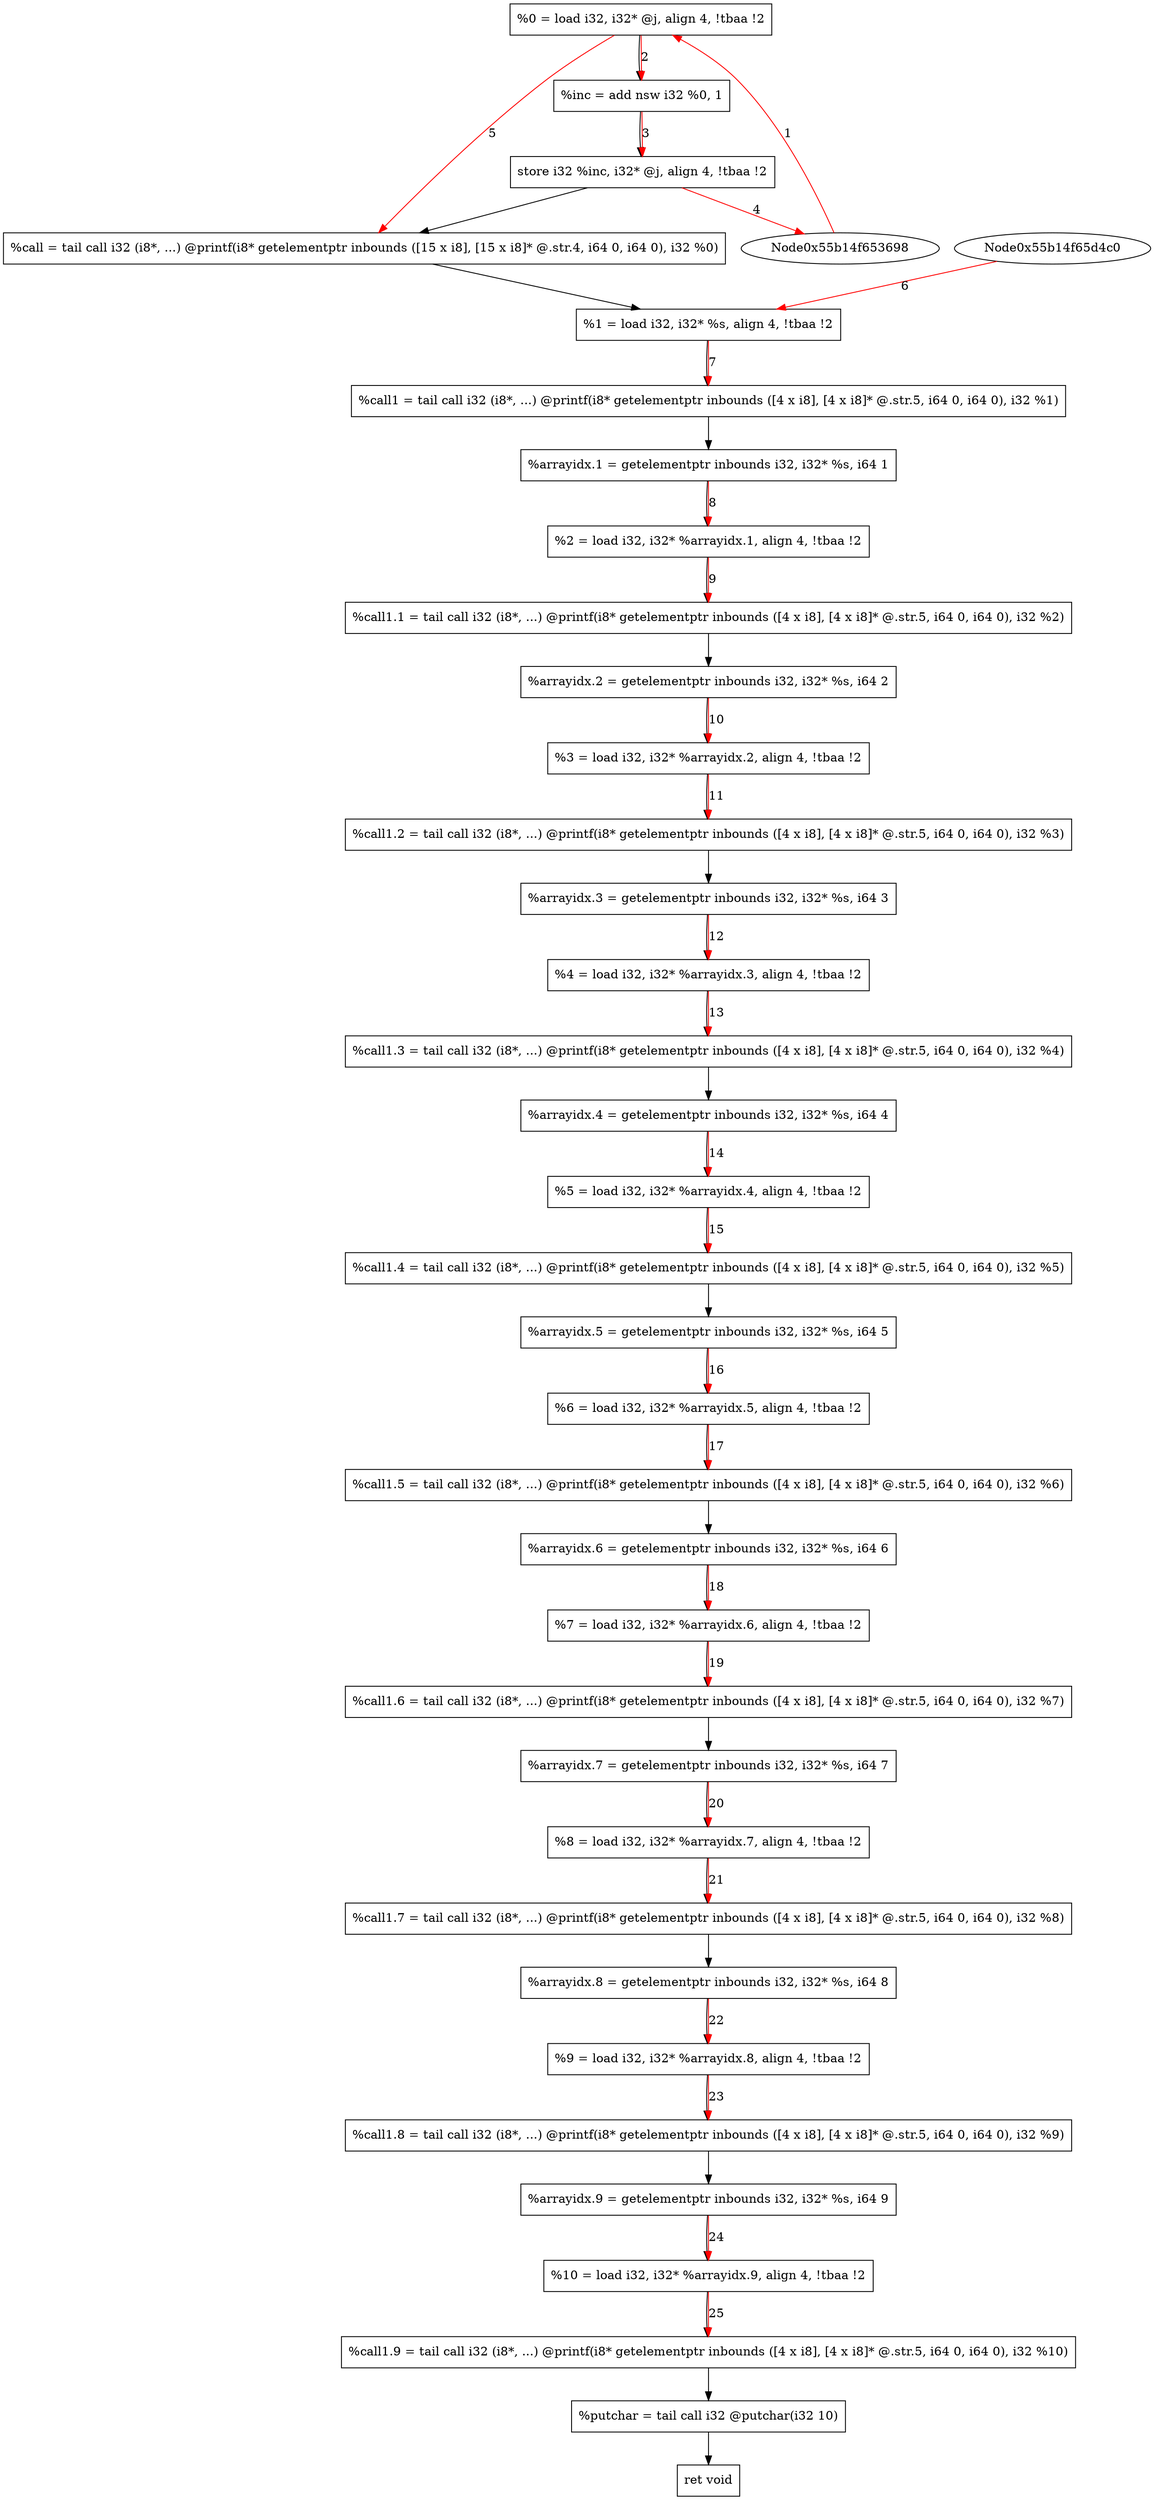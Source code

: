 digraph "CDFG for'print' function" {
	Node0x55b14f656848[shape=record, label="  %0 = load i32, i32* @j, align 4, !tbaa !2"]
	Node0x55b14f65d670[shape=record, label="  %inc = add nsw i32 %0, 1"]
	Node0x55b14f65d700[shape=record, label="  store i32 %inc, i32* @j, align 4, !tbaa !2"]
	Node0x55b14f65d838[shape=record, label="  %call = tail call i32 (i8*, ...) @printf(i8* getelementptr inbounds ([15 x i8], [15 x i8]* @.str.4, i64 0, i64 0), i32 %0)"]
	Node0x55b14f658df8[shape=record, label="  %1 = load i32, i32* %s, align 4, !tbaa !2"]
	Node0x55b14f65d9c8[shape=record, label="  %call1 = tail call i32 (i8*, ...) @printf(i8* getelementptr inbounds ([4 x i8], [4 x i8]* @.str.5, i64 0, i64 0), i32 %1)"]
	Node0x55b14f65daa0[shape=record, label="  %arrayidx.1 = getelementptr inbounds i32, i32* %s, i64 1"]
	Node0x55b14f655e88[shape=record, label="  %2 = load i32, i32* %arrayidx.1, align 4, !tbaa !2"]
	Node0x55b14f65db98[shape=record, label="  %call1.1 = tail call i32 (i8*, ...) @printf(i8* getelementptr inbounds ([4 x i8], [4 x i8]* @.str.5, i64 0, i64 0), i32 %2)"]
	Node0x55b14f65dc70[shape=record, label="  %arrayidx.2 = getelementptr inbounds i32, i32* %s, i64 2"]
	Node0x55b14f65dd08[shape=record, label="  %3 = load i32, i32* %arrayidx.2, align 4, !tbaa !2"]
	Node0x55b14f65ddb8[shape=record, label="  %call1.2 = tail call i32 (i8*, ...) @printf(i8* getelementptr inbounds ([4 x i8], [4 x i8]* @.str.5, i64 0, i64 0), i32 %3)"]
	Node0x55b14f65de90[shape=record, label="  %arrayidx.3 = getelementptr inbounds i32, i32* %s, i64 3"]
	Node0x55b14f65df28[shape=record, label="  %4 = load i32, i32* %arrayidx.3, align 4, !tbaa !2"]
	Node0x55b14f65e028[shape=record, label="  %call1.3 = tail call i32 (i8*, ...) @printf(i8* getelementptr inbounds ([4 x i8], [4 x i8]* @.str.5, i64 0, i64 0), i32 %4)"]
	Node0x55b14f65e100[shape=record, label="  %arrayidx.4 = getelementptr inbounds i32, i32* %s, i64 4"]
	Node0x55b14f65e168[shape=record, label="  %5 = load i32, i32* %arrayidx.4, align 4, !tbaa !2"]
	Node0x55b14f65e218[shape=record, label="  %call1.4 = tail call i32 (i8*, ...) @printf(i8* getelementptr inbounds ([4 x i8], [4 x i8]* @.str.5, i64 0, i64 0), i32 %5)"]
	Node0x55b14f65e490[shape=record, label="  %arrayidx.5 = getelementptr inbounds i32, i32* %s, i64 5"]
	Node0x55b14f65e528[shape=record, label="  %6 = load i32, i32* %arrayidx.5, align 4, !tbaa !2"]
	Node0x55b14f65e5d8[shape=record, label="  %call1.5 = tail call i32 (i8*, ...) @printf(i8* getelementptr inbounds ([4 x i8], [4 x i8]* @.str.5, i64 0, i64 0), i32 %6)"]
	Node0x55b14f65e6b0[shape=record, label="  %arrayidx.6 = getelementptr inbounds i32, i32* %s, i64 6"]
	Node0x55b14f65e748[shape=record, label="  %7 = load i32, i32* %arrayidx.6, align 4, !tbaa !2"]
	Node0x55b14f65e7f8[shape=record, label="  %call1.6 = tail call i32 (i8*, ...) @printf(i8* getelementptr inbounds ([4 x i8], [4 x i8]* @.str.5, i64 0, i64 0), i32 %7)"]
	Node0x55b14f65e8d0[shape=record, label="  %arrayidx.7 = getelementptr inbounds i32, i32* %s, i64 7"]
	Node0x55b14f65e968[shape=record, label="  %8 = load i32, i32* %arrayidx.7, align 4, !tbaa !2"]
	Node0x55b14f65eaa8[shape=record, label="  %call1.7 = tail call i32 (i8*, ...) @printf(i8* getelementptr inbounds ([4 x i8], [4 x i8]* @.str.5, i64 0, i64 0), i32 %8)"]
	Node0x55b14f65eb30[shape=record, label="  %arrayidx.8 = getelementptr inbounds i32, i32* %s, i64 8"]
	Node0x55b14f65ebc8[shape=record, label="  %9 = load i32, i32* %arrayidx.8, align 4, !tbaa !2"]
	Node0x55b14f65ec78[shape=record, label="  %call1.8 = tail call i32 (i8*, ...) @printf(i8* getelementptr inbounds ([4 x i8], [4 x i8]* @.str.5, i64 0, i64 0), i32 %9)"]
	Node0x55b14f65ed50[shape=record, label="  %arrayidx.9 = getelementptr inbounds i32, i32* %s, i64 9"]
	Node0x55b14f65ede8[shape=record, label="  %10 = load i32, i32* %arrayidx.9, align 4, !tbaa !2"]
	Node0x55b14f65ee98[shape=record, label="  %call1.9 = tail call i32 (i8*, ...) @printf(i8* getelementptr inbounds ([4 x i8], [4 x i8]* @.str.5, i64 0, i64 0), i32 %10)"]
	Node0x55b14f65f0b0[shape=record, label="  %putchar = tail call i32 @putchar(i32 10)"]
	Node0x55b14f65f170[shape=record, label="  ret void"]
	Node0x55b14f656848 -> Node0x55b14f65d670
	Node0x55b14f65d670 -> Node0x55b14f65d700
	Node0x55b14f65d700 -> Node0x55b14f65d838
	Node0x55b14f65d838 -> Node0x55b14f658df8
	Node0x55b14f658df8 -> Node0x55b14f65d9c8
	Node0x55b14f65d9c8 -> Node0x55b14f65daa0
	Node0x55b14f65daa0 -> Node0x55b14f655e88
	Node0x55b14f655e88 -> Node0x55b14f65db98
	Node0x55b14f65db98 -> Node0x55b14f65dc70
	Node0x55b14f65dc70 -> Node0x55b14f65dd08
	Node0x55b14f65dd08 -> Node0x55b14f65ddb8
	Node0x55b14f65ddb8 -> Node0x55b14f65de90
	Node0x55b14f65de90 -> Node0x55b14f65df28
	Node0x55b14f65df28 -> Node0x55b14f65e028
	Node0x55b14f65e028 -> Node0x55b14f65e100
	Node0x55b14f65e100 -> Node0x55b14f65e168
	Node0x55b14f65e168 -> Node0x55b14f65e218
	Node0x55b14f65e218 -> Node0x55b14f65e490
	Node0x55b14f65e490 -> Node0x55b14f65e528
	Node0x55b14f65e528 -> Node0x55b14f65e5d8
	Node0x55b14f65e5d8 -> Node0x55b14f65e6b0
	Node0x55b14f65e6b0 -> Node0x55b14f65e748
	Node0x55b14f65e748 -> Node0x55b14f65e7f8
	Node0x55b14f65e7f8 -> Node0x55b14f65e8d0
	Node0x55b14f65e8d0 -> Node0x55b14f65e968
	Node0x55b14f65e968 -> Node0x55b14f65eaa8
	Node0x55b14f65eaa8 -> Node0x55b14f65eb30
	Node0x55b14f65eb30 -> Node0x55b14f65ebc8
	Node0x55b14f65ebc8 -> Node0x55b14f65ec78
	Node0x55b14f65ec78 -> Node0x55b14f65ed50
	Node0x55b14f65ed50 -> Node0x55b14f65ede8
	Node0x55b14f65ede8 -> Node0x55b14f65ee98
	Node0x55b14f65ee98 -> Node0x55b14f65f0b0
	Node0x55b14f65f0b0 -> Node0x55b14f65f170
edge [color=red]
	Node0x55b14f653698 -> Node0x55b14f656848[label="1"]
	Node0x55b14f656848 -> Node0x55b14f65d670[label="2"]
	Node0x55b14f65d670 -> Node0x55b14f65d700[label="3"]
	Node0x55b14f65d700 -> Node0x55b14f653698[label="4"]
	Node0x55b14f656848 -> Node0x55b14f65d838[label="5"]
	Node0x55b14f65d4c0 -> Node0x55b14f658df8[label="6"]
	Node0x55b14f658df8 -> Node0x55b14f65d9c8[label="7"]
	Node0x55b14f65daa0 -> Node0x55b14f655e88[label="8"]
	Node0x55b14f655e88 -> Node0x55b14f65db98[label="9"]
	Node0x55b14f65dc70 -> Node0x55b14f65dd08[label="10"]
	Node0x55b14f65dd08 -> Node0x55b14f65ddb8[label="11"]
	Node0x55b14f65de90 -> Node0x55b14f65df28[label="12"]
	Node0x55b14f65df28 -> Node0x55b14f65e028[label="13"]
	Node0x55b14f65e100 -> Node0x55b14f65e168[label="14"]
	Node0x55b14f65e168 -> Node0x55b14f65e218[label="15"]
	Node0x55b14f65e490 -> Node0x55b14f65e528[label="16"]
	Node0x55b14f65e528 -> Node0x55b14f65e5d8[label="17"]
	Node0x55b14f65e6b0 -> Node0x55b14f65e748[label="18"]
	Node0x55b14f65e748 -> Node0x55b14f65e7f8[label="19"]
	Node0x55b14f65e8d0 -> Node0x55b14f65e968[label="20"]
	Node0x55b14f65e968 -> Node0x55b14f65eaa8[label="21"]
	Node0x55b14f65eb30 -> Node0x55b14f65ebc8[label="22"]
	Node0x55b14f65ebc8 -> Node0x55b14f65ec78[label="23"]
	Node0x55b14f65ed50 -> Node0x55b14f65ede8[label="24"]
	Node0x55b14f65ede8 -> Node0x55b14f65ee98[label="25"]
}
